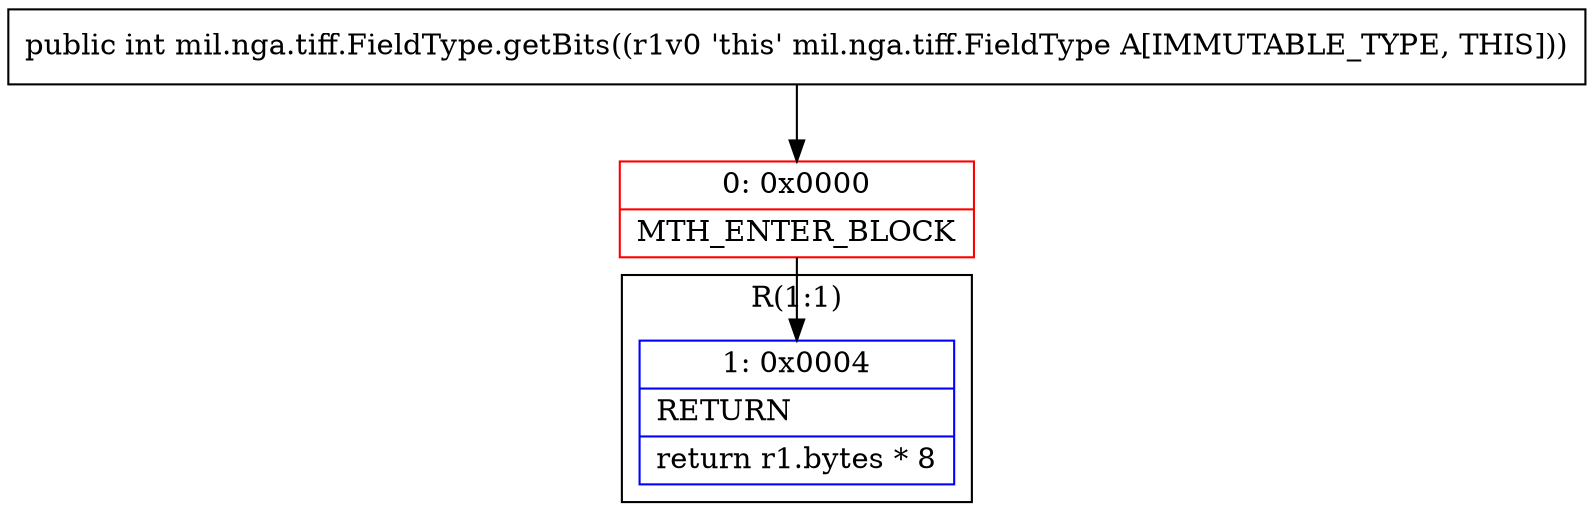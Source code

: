 digraph "CFG formil.nga.tiff.FieldType.getBits()I" {
subgraph cluster_Region_2130778426 {
label = "R(1:1)";
node [shape=record,color=blue];
Node_1 [shape=record,label="{1\:\ 0x0004|RETURN\l|return r1.bytes * 8\l}"];
}
Node_0 [shape=record,color=red,label="{0\:\ 0x0000|MTH_ENTER_BLOCK\l}"];
MethodNode[shape=record,label="{public int mil.nga.tiff.FieldType.getBits((r1v0 'this' mil.nga.tiff.FieldType A[IMMUTABLE_TYPE, THIS])) }"];
MethodNode -> Node_0;
Node_0 -> Node_1;
}

